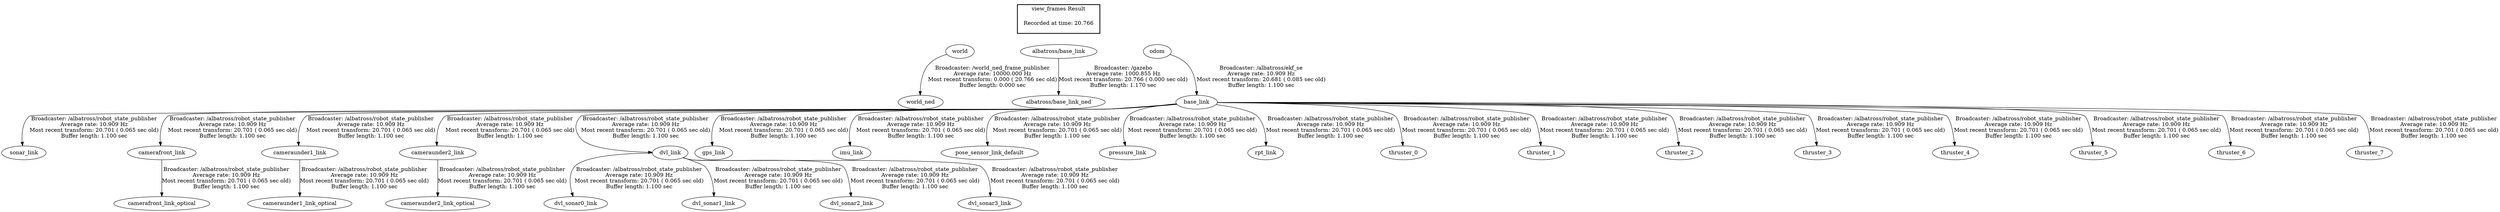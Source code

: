 digraph G {
"world" -> "world_ned"[label="Broadcaster: /world_ned_frame_publisher\nAverage rate: 10000.000 Hz\nMost recent transform: 0.000 ( 20.766 sec old)\nBuffer length: 0.000 sec\n"];
"albatross/base_link" -> "albatross/base_link_ned"[label="Broadcaster: /gazebo\nAverage rate: 1000.855 Hz\nMost recent transform: 20.766 ( 0.000 sec old)\nBuffer length: 1.170 sec\n"];
"odom" -> "base_link"[label="Broadcaster: /albatross/ekf_se\nAverage rate: 10.909 Hz\nMost recent transform: 20.681 ( 0.085 sec old)\nBuffer length: 1.100 sec\n"];
"base_link" -> "sonar_link"[label="Broadcaster: /albatross/robot_state_publisher\nAverage rate: 10.909 Hz\nMost recent transform: 20.701 ( 0.065 sec old)\nBuffer length: 1.100 sec\n"];
"base_link" -> "camerafront_link"[label="Broadcaster: /albatross/robot_state_publisher\nAverage rate: 10.909 Hz\nMost recent transform: 20.701 ( 0.065 sec old)\nBuffer length: 1.100 sec\n"];
"camerafront_link" -> "camerafront_link_optical"[label="Broadcaster: /albatross/robot_state_publisher\nAverage rate: 10.909 Hz\nMost recent transform: 20.701 ( 0.065 sec old)\nBuffer length: 1.100 sec\n"];
"base_link" -> "cameraunder1_link"[label="Broadcaster: /albatross/robot_state_publisher\nAverage rate: 10.909 Hz\nMost recent transform: 20.701 ( 0.065 sec old)\nBuffer length: 1.100 sec\n"];
"cameraunder1_link" -> "cameraunder1_link_optical"[label="Broadcaster: /albatross/robot_state_publisher\nAverage rate: 10.909 Hz\nMost recent transform: 20.701 ( 0.065 sec old)\nBuffer length: 1.100 sec\n"];
"base_link" -> "cameraunder2_link"[label="Broadcaster: /albatross/robot_state_publisher\nAverage rate: 10.909 Hz\nMost recent transform: 20.701 ( 0.065 sec old)\nBuffer length: 1.100 sec\n"];
"cameraunder2_link" -> "cameraunder2_link_optical"[label="Broadcaster: /albatross/robot_state_publisher\nAverage rate: 10.909 Hz\nMost recent transform: 20.701 ( 0.065 sec old)\nBuffer length: 1.100 sec\n"];
"base_link" -> "dvl_link"[label="Broadcaster: /albatross/robot_state_publisher\nAverage rate: 10.909 Hz\nMost recent transform: 20.701 ( 0.065 sec old)\nBuffer length: 1.100 sec\n"];
"dvl_link" -> "dvl_sonar0_link"[label="Broadcaster: /albatross/robot_state_publisher\nAverage rate: 10.909 Hz\nMost recent transform: 20.701 ( 0.065 sec old)\nBuffer length: 1.100 sec\n"];
"dvl_link" -> "dvl_sonar1_link"[label="Broadcaster: /albatross/robot_state_publisher\nAverage rate: 10.909 Hz\nMost recent transform: 20.701 ( 0.065 sec old)\nBuffer length: 1.100 sec\n"];
"dvl_link" -> "dvl_sonar2_link"[label="Broadcaster: /albatross/robot_state_publisher\nAverage rate: 10.909 Hz\nMost recent transform: 20.701 ( 0.065 sec old)\nBuffer length: 1.100 sec\n"];
"dvl_link" -> "dvl_sonar3_link"[label="Broadcaster: /albatross/robot_state_publisher\nAverage rate: 10.909 Hz\nMost recent transform: 20.701 ( 0.065 sec old)\nBuffer length: 1.100 sec\n"];
"base_link" -> "gps_link"[label="Broadcaster: /albatross/robot_state_publisher\nAverage rate: 10.909 Hz\nMost recent transform: 20.701 ( 0.065 sec old)\nBuffer length: 1.100 sec\n"];
"base_link" -> "imu_link"[label="Broadcaster: /albatross/robot_state_publisher\nAverage rate: 10.909 Hz\nMost recent transform: 20.701 ( 0.065 sec old)\nBuffer length: 1.100 sec\n"];
"base_link" -> "pose_sensor_link_default"[label="Broadcaster: /albatross/robot_state_publisher\nAverage rate: 10.909 Hz\nMost recent transform: 20.701 ( 0.065 sec old)\nBuffer length: 1.100 sec\n"];
"base_link" -> "pressure_link"[label="Broadcaster: /albatross/robot_state_publisher\nAverage rate: 10.909 Hz\nMost recent transform: 20.701 ( 0.065 sec old)\nBuffer length: 1.100 sec\n"];
"base_link" -> "rpt_link"[label="Broadcaster: /albatross/robot_state_publisher\nAverage rate: 10.909 Hz\nMost recent transform: 20.701 ( 0.065 sec old)\nBuffer length: 1.100 sec\n"];
"base_link" -> "thruster_0"[label="Broadcaster: /albatross/robot_state_publisher\nAverage rate: 10.909 Hz\nMost recent transform: 20.701 ( 0.065 sec old)\nBuffer length: 1.100 sec\n"];
"base_link" -> "thruster_1"[label="Broadcaster: /albatross/robot_state_publisher\nAverage rate: 10.909 Hz\nMost recent transform: 20.701 ( 0.065 sec old)\nBuffer length: 1.100 sec\n"];
"base_link" -> "thruster_2"[label="Broadcaster: /albatross/robot_state_publisher\nAverage rate: 10.909 Hz\nMost recent transform: 20.701 ( 0.065 sec old)\nBuffer length: 1.100 sec\n"];
"base_link" -> "thruster_3"[label="Broadcaster: /albatross/robot_state_publisher\nAverage rate: 10.909 Hz\nMost recent transform: 20.701 ( 0.065 sec old)\nBuffer length: 1.100 sec\n"];
"base_link" -> "thruster_4"[label="Broadcaster: /albatross/robot_state_publisher\nAverage rate: 10.909 Hz\nMost recent transform: 20.701 ( 0.065 sec old)\nBuffer length: 1.100 sec\n"];
"base_link" -> "thruster_5"[label="Broadcaster: /albatross/robot_state_publisher\nAverage rate: 10.909 Hz\nMost recent transform: 20.701 ( 0.065 sec old)\nBuffer length: 1.100 sec\n"];
"base_link" -> "thruster_6"[label="Broadcaster: /albatross/robot_state_publisher\nAverage rate: 10.909 Hz\nMost recent transform: 20.701 ( 0.065 sec old)\nBuffer length: 1.100 sec\n"];
"base_link" -> "thruster_7"[label="Broadcaster: /albatross/robot_state_publisher\nAverage rate: 10.909 Hz\nMost recent transform: 20.701 ( 0.065 sec old)\nBuffer length: 1.100 sec\n"];
edge [style=invis];
 subgraph cluster_legend { style=bold; color=black; label ="view_frames Result";
"Recorded at time: 20.766"[ shape=plaintext ] ;
 }->"world";
edge [style=invis];
 subgraph cluster_legend { style=bold; color=black; label ="view_frames Result";
"Recorded at time: 20.766"[ shape=plaintext ] ;
 }->"albatross/base_link";
edge [style=invis];
 subgraph cluster_legend { style=bold; color=black; label ="view_frames Result";
"Recorded at time: 20.766"[ shape=plaintext ] ;
 }->"odom";
}